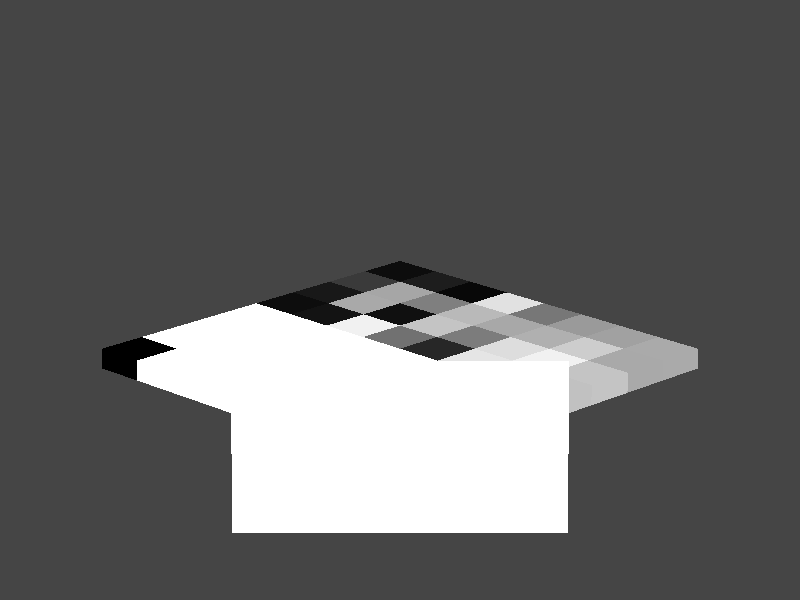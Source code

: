 
background { color rgb <0.27, 0.27,0.27>}

#declare lens=camera{perspective location <0, 16,-50>  look_at <0,0,0>  angle 12};
camera{lens}

light_source{<20, 10, 7>  color rgb <1.00, 1.00, 1.00> area_light 6*x, 6*y, 12, 12}

union{
box{<-2.920000, -1.000000, -2.920000>,<-2.190000, -0.710000, -2.190000> pigment{ color rgb <0, 0, 0> }}
box{<-2.190000, -1.000000, -2.920000>,<-1.460000, -0.710000, -2.190000> pigment{ color rgb <1, 1, 1> }}
box{<-1.460000, -1.000000, -2.920000>,<-0.730000, -0.710000, -2.190000> pigment{ color rgb <1, 1, 1> }}
box{<-0.730000, -1.000000, -2.920000>,<0.000000, -0.710000, -2.190000> pigment{ color rgb <1, 1, 1> }}
box{<0.000000, -1.000000, -2.920000>,<0.730000, -0.710000, -2.190000> pigment{ color rgb <1, 1, 1> }}
box{<0.730000, -1.000000, -2.920000>,<1.460000, -0.710000, -2.190000> pigment{ color rgb <1, 1, 1> }}
box{<1.460000, -1.000000, -2.920000>,<2.190000, -0.710000, -2.190000> pigment{ color rgb <1, 1, 1> }}
box{<2.190000, -1.000000, -2.920000>,<2.920000, -0.710000, -2.190000> pigment{ color rgb <1, 1, 1> }}
box{<-2.920000, -1.000000, -2.190000>,<-2.190000, -0.710000, -1.460000> pigment{ color rgb <1, 1, 1> }}
box{<-2.190000, -1.000000, -2.190000>,<-1.460000, -0.710000, -1.460000> pigment{ color rgb <1, 1, 1> }}
box{<-1.460000, -1.000000, -2.190000>,<-0.730000, -0.710000, -1.460000> pigment{ color rgb <1, 1, 1> }}
box{<-0.730000, -1.000000, -2.190000>,<0.000000, -0.710000, -1.460000> pigment{ color rgb <1, 1, 1> }}
box{<0.000000, -1.000000, -2.190000>,<0.730000, -0.710000, -1.460000> pigment{ color rgb <1, 1, 1> }}
box{<0.730000, -1.000000, -2.190000>,<1.460000, -0.710000, -1.460000> pigment{ color rgb <1, 1, 1> }}
box{<1.460000, -1.000000, -2.190000>,<2.190000, -0.710000, -1.460000> pigment{ color rgb <1, 1, 1> }}
box{<2.190000, -1.000000, -2.190000>,<2.920000, -0.710000, -1.460000> pigment{ color rgb <1, 1, 1> }}
box{<-2.920000, -1.000000, -1.460000>,<-2.190000, -0.710000, -0.730000> pigment{ color rgb <1, 1, 1> }}
box{<-2.190000, -1.000000, -1.460000>,<-1.460000, -0.710000, -0.730000> pigment{ color rgb <1, 1, 1> }}
box{<-1.460000, -1.000000, -1.460000>,<-0.730000, -0.710000, -0.730000> pigment{ color rgb <1, 1, 1> }}
box{<-0.730000, -1.000000, -1.460000>,<0.000000, -0.710000, -0.730000> pigment{ color rgb <1, 1, 1> }}
box{<0.000000, -1.000000, -1.460000>,<0.730000, -0.710000, -0.730000> pigment{ color rgb <1, 1, 1> }}
box{<0.730000, -1.000000, -1.460000>,<1.460000, -0.710000, -0.730000> pigment{ color rgb <0, 0, 0> }}
box{<1.460000, -1.000000, -1.460000>,<2.190000, -0.710000, -0.730000> pigment{ color rgb <1, 1, 1> }}
box{<2.190000, -1.000000, -1.460000>,<2.920000, -0.710000, -0.730000> pigment{ color rgb <1, 1, 1>}}
box{<-2.920000, -1.000000, -0.730000>,<-2.190000, -0.710000, 0.000000> pigment{ color rgb<1, 1, 1> }}
box{<-2.190000, -1.000000, -0.730000>,<-1.460000, -0.710000, 0.000000> pigment{ color rgb <1, 1, 1> }}
box{<-1.460000, -1.000000, -0.730000>,<-0.730000, -0.710000, 0.000000> pigment{ color rgb <1, 1, 1> }}
box{<-0.730000, -1.000000, -0.730000>,<0.000000, -0.710000, 0.000000> pigment{ color rgb <1, 1, 1> }}
box{<0.000000, -1.000000, -0.730000>,<0.730000, -0.710000, 0.000000> pigment{ color rgb <1, 1, 1> }}
box{<0.730000, -1.000000, -0.730000>,<1.460000, -0.710000, 0.000000> pigment{ color rgb <0.658136, 0.658136, 0.658136> }}
box{<1.460000, -1.000000, -0.730000>,<2.190000, -0.710000, 0.000000> pigment{ color rgb <0.472637, 0.472637, 0.472637> }}
box{<2.190000, -1.000000, -0.730000>,<2.920000, -0.710000, 0.000000> pigment{ color rgb <0.593468, 0.593468, 0.593468> }}
box{<-2.920000, -1.000000, 0.000000>,<-2.190000, -0.710000, 0.730000> pigment{ color rgb <0.050609, 0.050609, 0.050609> }}
box{<-2.190000, -1.000000, 0.000000>,<-1.460000, -0.710000, 0.730000> pigment{ color rgb <0.073647, 0.073647, 0.073647> }}
box{<-1.460000, -1.000000, 0.000000>,<-0.730000, -0.710000, 0.730000> pigment{ color rgb <0.944326, 0.944326, 0.944326> }}
box{<-0.730000, -1.000000, 0.000000>,<0.000000, -0.710000, 0.730000> pigment{ color rgb <0.443444, 0.443444, 0.443444> }}
box{<0.000000, -1.000000, 0.000000>,<0.730000, -0.710000, 0.730000> pigment{ color rgb <0.151694, 0.151694, 0.151694> }}
box{<0.730000, -1.000000, 0.000000>,<1.460000, -0.710000, 0.730000> pigment{ color rgb <0.897146, 0.897146, 0.897146> }}
box{<1.460000, -1.000000, 0.000000>,<2.190000, -0.710000, 0.730000> pigment{ color rgb <0.743927, 0.743927, 0.743927> }}
box{<2.190000, -1.000000, 0.000000>,<2.920000, -0.710000, 0.730000> pigment{ color rgb <0.758630, 0.758630, 0.758630> }}
box{<-2.920000, -1.000000, 0.730000>,<-2.190000, -0.710000, 1.460000> pigment{ color rgb <0.094561, 0.094561, 0.094561> }}
box{<-2.190000, -1.000000, 0.730000>,<-1.460000, -0.710000, 1.460000> pigment{ color rgb <0.661449, 0.661449, 0.661449> }}
box{<-1.460000, -1.000000, 0.730000>,<-0.730000, -0.710000, 1.460000> pigment{ color rgb <0.060831, 0.060831, 0.060831> }}
box{<-0.730000, -1.000000, 0.730000>,<0.000000, -0.710000, 1.460000> pigment{ color rgb <0.770056, 0.770056, 0.770056> }}
box{<0.000000, -1.000000, 0.730000>,<0.730000, -0.710000, 1.460000> pigment{ color rgb <0.485966, 0.485966, 0.485966> }}
box{<0.730000, -1.000000, 0.730000>,<1.460000, -0.710000, 1.460000> pigment{ color rgb <0.868514, 0.868514, 0.868514> }}
box{<1.460000, -1.000000, 0.730000>,<2.190000, -0.710000, 1.460000> pigment{ color rgb <0.943921, 0.943921, 0.943921> }}
box{<2.190000, -1.000000, 0.730000>,<2.920000, -0.710000, 1.460000> pigment{ color rgb <0.766974, 0.766974, 0.766974> }}
box{<-2.920000, -1.000000, 1.460000>,<-2.190000, -0.710000, 2.190000> pigment{ color rgb <0.227153, 0.227153, 0.227153> }}
box{<-2.190000, -1.000000, 1.460000>,<-1.460000, -0.710000, 2.190000> pigment{ color rgb <0.651937, 0.651937, 0.651937> }}
box{<-1.460000, -1.000000, 1.460000>,<-0.730000, -0.710000, 2.190000> pigment{ color rgb <0.496488, 0.496488, 0.496488> }}
box{<-0.730000, -1.000000, 1.460000>,<0.000000, -0.710000, 2.190000> pigment{ color rgb <0.724111, 0.724111, 0.724111> }}
box{<0.000000, -1.000000, 1.460000>,<0.730000, -0.710000, 2.190000> pigment{ color rgb <0.657245, 0.657245, 0.657245> }}
box{<0.730000, -1.000000, 1.460000>,<1.460000, -0.710000, 2.190000> pigment{ color rgb <0.688521, 0.688521, 0.688521> }}
box{<1.460000, -1.000000, 1.460000>,<2.190000, -0.710000, 2.190000> pigment{ color rgb <0.804614, 0.804614, 0.804614> }}
box{<2.190000, -1.000000, 1.460000>,<2.920000, -0.710000, 2.190000> pigment{ color rgb <0.663609, 0.663609, 0.663609> }}
box{<-2.920000, -1.000000, 2.190000>,<-2.190000, -0.710000, 2.920000> pigment{ color rgb <0.049544, 0.049544, 0.049544> }}
box{<-2.190000, -1.000000, 2.190000>,<-1.460000, -0.710000, 2.920000> pigment{ color rgb <0.112365, 0.112365, 0.112365> }}
box{<-1.460000, -1.000000, 2.190000>,<-0.730000, -0.710000, 2.920000> pigment{ color rgb <0.032579, 0.032579, 0.032579> }}
box{<-0.730000, -1.000000, 2.190000>,<0.000000, -0.710000, 2.920000> pigment{ color rgb <0.882964, 0.882964, 0.882964> }}
box{<0.000000, -1.000000, 2.190000>,<0.730000, -0.710000, 2.920000> pigment{ color rgb <0.467697, 0.467697, 0.467697> }}
box{<0.730000, -1.000000, 2.190000>,<1.460000, -0.710000, 2.920000> pigment{ color rgb <0.602989, 0.602989, 0.602989> }}
box{<1.460000, -1.000000, 2.190000>,<2.190000, -0.710000, 2.920000> pigment{ color rgb <0.631928, 0.631928, 0.631928> }}
box{<2.190000, -1.000000, 2.190000>,<2.920000, -0.710000, 2.920000> pigment{ color rgb <0.668116, 0.668116, 0.668116> }}

rotate y * 45}

polygon{4, <-2.000000, 1.850000, -8.000000> <-2.000000, -0.200000, -8.000000> <2.000000, -0.200000, -8.000000> <2.000000, 1.850000, -8.000000>
rotate x *15
translate<0, -2.3, 0>
texture{pigment {color rgb <2.126000, 2.126000, 2.126000> transmit 0.400000}}}

